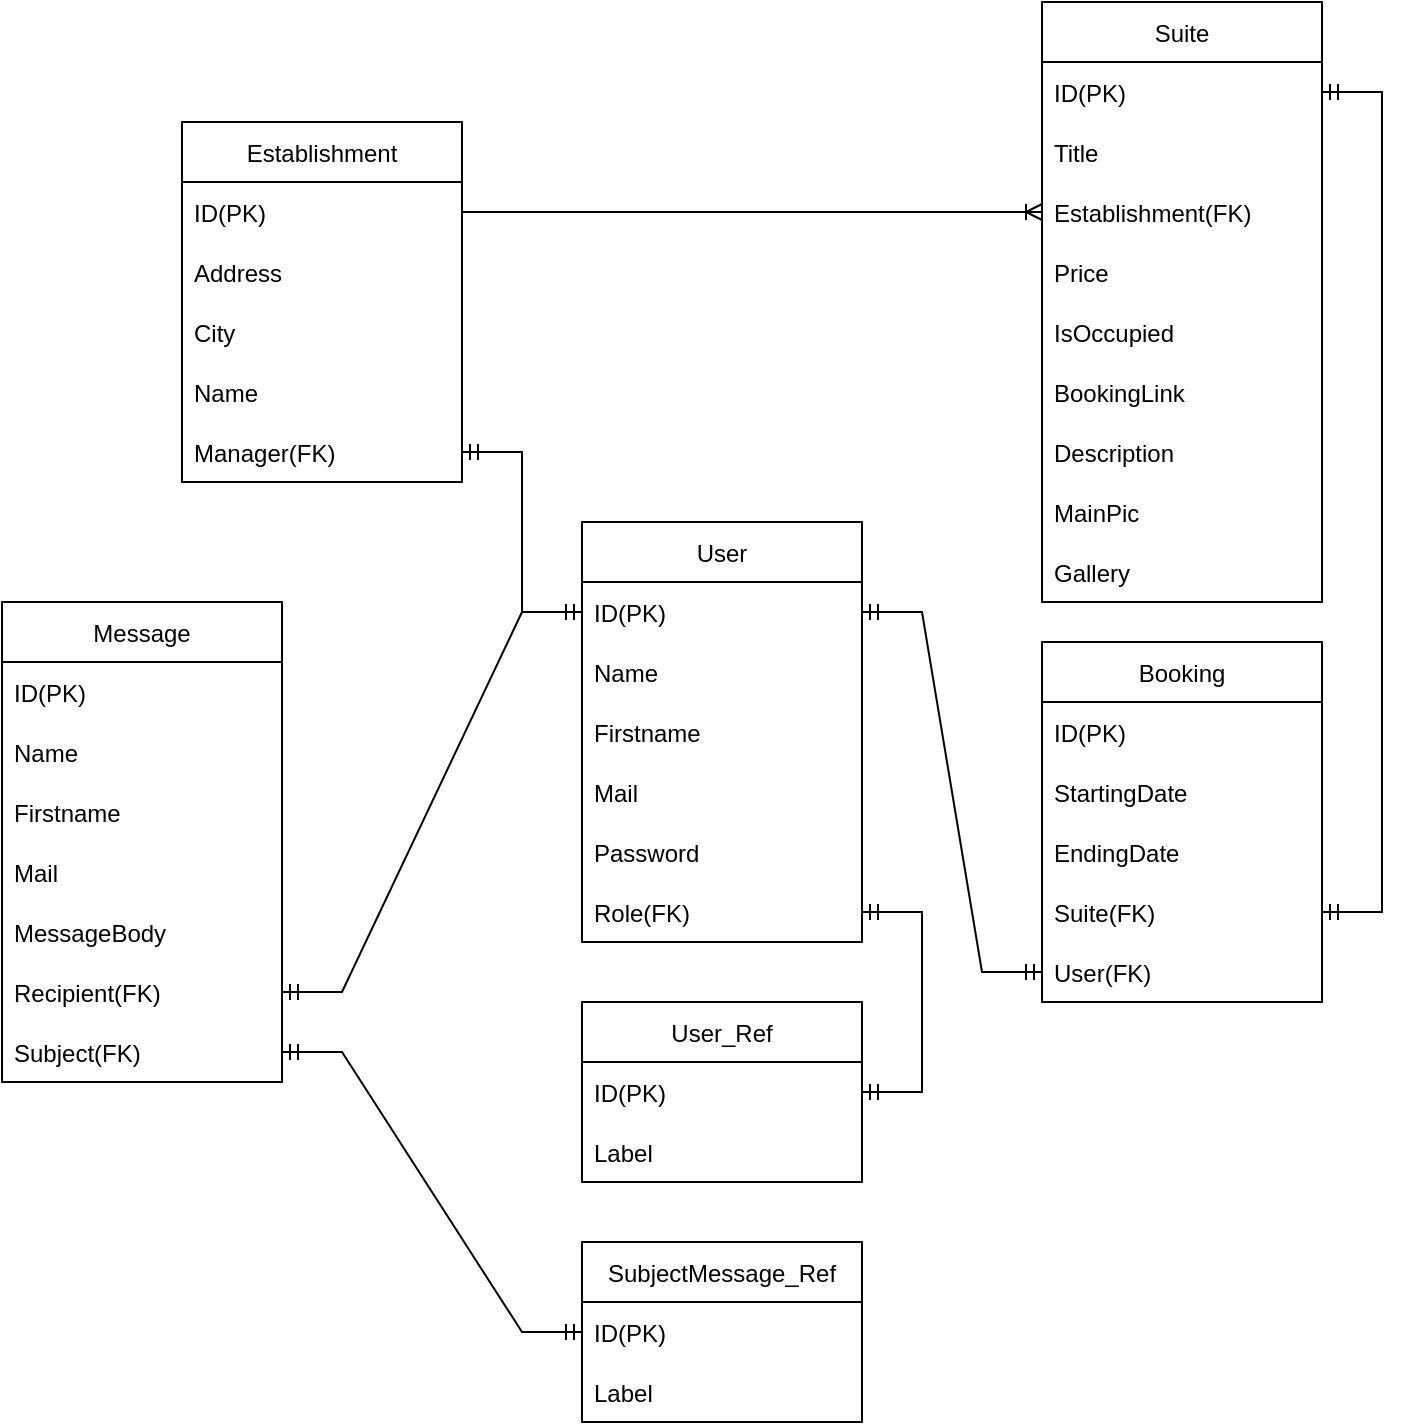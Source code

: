 <mxfile version="17.1.3" type="device"><diagram id="4lhHdXA4gepE6pvM7amv" name="Page-1"><mxGraphModel dx="2237" dy="765" grid="1" gridSize="10" guides="1" tooltips="1" connect="1" arrows="1" fold="1" page="1" pageScale="1" pageWidth="827" pageHeight="1169" math="0" shadow="0"><root><mxCell id="0"/><mxCell id="1" parent="0"/><mxCell id="_1-S4DIQQWBUoeNijA7E-1" value="User" style="swimlane;fontStyle=0;childLayout=stackLayout;horizontal=1;startSize=30;horizontalStack=0;resizeParent=1;resizeParentMax=0;resizeLast=0;collapsible=1;marginBottom=0;" vertex="1" parent="1"><mxGeometry x="230" y="310" width="140" height="210" as="geometry"><mxRectangle x="100" y="90" width="60" height="30" as="alternateBounds"/></mxGeometry></mxCell><mxCell id="_1-S4DIQQWBUoeNijA7E-7" value="ID(PK)" style="text;strokeColor=none;fillColor=none;align=left;verticalAlign=middle;spacingLeft=4;spacingRight=4;overflow=hidden;points=[[0,0.5],[1,0.5]];portConstraint=eastwest;rotatable=0;" vertex="1" parent="_1-S4DIQQWBUoeNijA7E-1"><mxGeometry y="30" width="140" height="30" as="geometry"/></mxCell><mxCell id="_1-S4DIQQWBUoeNijA7E-2" value="Name" style="text;strokeColor=none;fillColor=none;align=left;verticalAlign=middle;spacingLeft=4;spacingRight=4;overflow=hidden;points=[[0,0.5],[1,0.5]];portConstraint=eastwest;rotatable=0;" vertex="1" parent="_1-S4DIQQWBUoeNijA7E-1"><mxGeometry y="60" width="140" height="30" as="geometry"/></mxCell><mxCell id="_1-S4DIQQWBUoeNijA7E-3" value="Firstname" style="text;strokeColor=none;fillColor=none;align=left;verticalAlign=middle;spacingLeft=4;spacingRight=4;overflow=hidden;points=[[0,0.5],[1,0.5]];portConstraint=eastwest;rotatable=0;" vertex="1" parent="_1-S4DIQQWBUoeNijA7E-1"><mxGeometry y="90" width="140" height="30" as="geometry"/></mxCell><mxCell id="_1-S4DIQQWBUoeNijA7E-4" value="Mail" style="text;strokeColor=none;fillColor=none;align=left;verticalAlign=middle;spacingLeft=4;spacingRight=4;overflow=hidden;points=[[0,0.5],[1,0.5]];portConstraint=eastwest;rotatable=0;" vertex="1" parent="_1-S4DIQQWBUoeNijA7E-1"><mxGeometry y="120" width="140" height="30" as="geometry"/></mxCell><mxCell id="_1-S4DIQQWBUoeNijA7E-5" value="Password" style="text;strokeColor=none;fillColor=none;align=left;verticalAlign=middle;spacingLeft=4;spacingRight=4;overflow=hidden;points=[[0,0.5],[1,0.5]];portConstraint=eastwest;rotatable=0;" vertex="1" parent="_1-S4DIQQWBUoeNijA7E-1"><mxGeometry y="150" width="140" height="30" as="geometry"/></mxCell><mxCell id="_1-S4DIQQWBUoeNijA7E-6" value="Role(FK)" style="text;strokeColor=none;fillColor=none;align=left;verticalAlign=middle;spacingLeft=4;spacingRight=4;overflow=hidden;points=[[0,0.5],[1,0.5]];portConstraint=eastwest;rotatable=0;" vertex="1" parent="_1-S4DIQQWBUoeNijA7E-1"><mxGeometry y="180" width="140" height="30" as="geometry"/></mxCell><mxCell id="_1-S4DIQQWBUoeNijA7E-8" value="User_Ref" style="swimlane;fontStyle=0;childLayout=stackLayout;horizontal=1;startSize=30;horizontalStack=0;resizeParent=1;resizeParentMax=0;resizeLast=0;collapsible=1;marginBottom=0;" vertex="1" parent="1"><mxGeometry x="230" y="550" width="140" height="90" as="geometry"/></mxCell><mxCell id="_1-S4DIQQWBUoeNijA7E-9" value="ID(PK)" style="text;strokeColor=none;fillColor=none;align=left;verticalAlign=middle;spacingLeft=4;spacingRight=4;overflow=hidden;points=[[0,0.5],[1,0.5]];portConstraint=eastwest;rotatable=0;" vertex="1" parent="_1-S4DIQQWBUoeNijA7E-8"><mxGeometry y="30" width="140" height="30" as="geometry"/></mxCell><mxCell id="_1-S4DIQQWBUoeNijA7E-10" value="Label" style="text;strokeColor=none;fillColor=none;align=left;verticalAlign=middle;spacingLeft=4;spacingRight=4;overflow=hidden;points=[[0,0.5],[1,0.5]];portConstraint=eastwest;rotatable=0;" vertex="1" parent="_1-S4DIQQWBUoeNijA7E-8"><mxGeometry y="60" width="140" height="30" as="geometry"/></mxCell><mxCell id="_1-S4DIQQWBUoeNijA7E-13" value="" style="edgeStyle=entityRelationEdgeStyle;fontSize=12;html=1;endArrow=ERmandOne;startArrow=ERmandOne;rounded=0;" edge="1" parent="1" source="_1-S4DIQQWBUoeNijA7E-6" target="_1-S4DIQQWBUoeNijA7E-9"><mxGeometry width="100" height="100" relative="1" as="geometry"><mxPoint x="320" y="220" as="sourcePoint"/><mxPoint x="420" y="120" as="targetPoint"/></mxGeometry></mxCell><mxCell id="_1-S4DIQQWBUoeNijA7E-18" value="Establishment" style="swimlane;fontStyle=0;childLayout=stackLayout;horizontal=1;startSize=30;horizontalStack=0;resizeParent=1;resizeParentMax=0;resizeLast=0;collapsible=1;marginBottom=0;" vertex="1" parent="1"><mxGeometry x="30" y="110" width="140" height="180" as="geometry"/></mxCell><mxCell id="_1-S4DIQQWBUoeNijA7E-23" value="ID(PK)" style="text;strokeColor=none;fillColor=none;align=left;verticalAlign=middle;spacingLeft=4;spacingRight=4;overflow=hidden;points=[[0,0.5],[1,0.5]];portConstraint=eastwest;rotatable=0;" vertex="1" parent="_1-S4DIQQWBUoeNijA7E-18"><mxGeometry y="30" width="140" height="30" as="geometry"/></mxCell><mxCell id="_1-S4DIQQWBUoeNijA7E-19" value="Address" style="text;strokeColor=none;fillColor=none;align=left;verticalAlign=middle;spacingLeft=4;spacingRight=4;overflow=hidden;points=[[0,0.5],[1,0.5]];portConstraint=eastwest;rotatable=0;" vertex="1" parent="_1-S4DIQQWBUoeNijA7E-18"><mxGeometry y="60" width="140" height="30" as="geometry"/></mxCell><mxCell id="_1-S4DIQQWBUoeNijA7E-20" value="City" style="text;strokeColor=none;fillColor=none;align=left;verticalAlign=middle;spacingLeft=4;spacingRight=4;overflow=hidden;points=[[0,0.5],[1,0.5]];portConstraint=eastwest;rotatable=0;" vertex="1" parent="_1-S4DIQQWBUoeNijA7E-18"><mxGeometry y="90" width="140" height="30" as="geometry"/></mxCell><mxCell id="_1-S4DIQQWBUoeNijA7E-21" value="Name" style="text;strokeColor=none;fillColor=none;align=left;verticalAlign=middle;spacingLeft=4;spacingRight=4;overflow=hidden;points=[[0,0.5],[1,0.5]];portConstraint=eastwest;rotatable=0;" vertex="1" parent="_1-S4DIQQWBUoeNijA7E-18"><mxGeometry y="120" width="140" height="30" as="geometry"/></mxCell><mxCell id="_1-S4DIQQWBUoeNijA7E-22" value="Manager(FK)" style="text;strokeColor=none;fillColor=none;align=left;verticalAlign=middle;spacingLeft=4;spacingRight=4;overflow=hidden;points=[[0,0.5],[1,0.5]];portConstraint=eastwest;rotatable=0;" vertex="1" parent="_1-S4DIQQWBUoeNijA7E-18"><mxGeometry y="150" width="140" height="30" as="geometry"/></mxCell><mxCell id="_1-S4DIQQWBUoeNijA7E-24" value="" style="edgeStyle=entityRelationEdgeStyle;fontSize=12;html=1;endArrow=ERmandOne;startArrow=ERmandOne;rounded=0;exitX=0;exitY=0.5;exitDx=0;exitDy=0;entryX=1;entryY=0.5;entryDx=0;entryDy=0;" edge="1" parent="1" source="_1-S4DIQQWBUoeNijA7E-7" target="_1-S4DIQQWBUoeNijA7E-22"><mxGeometry width="100" height="100" relative="1" as="geometry"><mxPoint x="350" y="410" as="sourcePoint"/><mxPoint x="100" y="470" as="targetPoint"/></mxGeometry></mxCell><mxCell id="_1-S4DIQQWBUoeNijA7E-25" value="Suite" style="swimlane;fontStyle=0;childLayout=stackLayout;horizontal=1;startSize=30;horizontalStack=0;resizeParent=1;resizeParentMax=0;resizeLast=0;collapsible=1;marginBottom=0;" vertex="1" parent="1"><mxGeometry x="460" y="50" width="140" height="300" as="geometry"/></mxCell><mxCell id="_1-S4DIQQWBUoeNijA7E-34" value="ID(PK)" style="text;strokeColor=none;fillColor=none;align=left;verticalAlign=middle;spacingLeft=4;spacingRight=4;overflow=hidden;points=[[0,0.5],[1,0.5]];portConstraint=eastwest;rotatable=0;" vertex="1" parent="_1-S4DIQQWBUoeNijA7E-25"><mxGeometry y="30" width="140" height="30" as="geometry"/></mxCell><mxCell id="_1-S4DIQQWBUoeNijA7E-26" value="Title" style="text;strokeColor=none;fillColor=none;align=left;verticalAlign=middle;spacingLeft=4;spacingRight=4;overflow=hidden;points=[[0,0.5],[1,0.5]];portConstraint=eastwest;rotatable=0;" vertex="1" parent="_1-S4DIQQWBUoeNijA7E-25"><mxGeometry y="60" width="140" height="30" as="geometry"/></mxCell><mxCell id="_1-S4DIQQWBUoeNijA7E-27" value="Establishment(FK)" style="text;strokeColor=none;fillColor=none;align=left;verticalAlign=middle;spacingLeft=4;spacingRight=4;overflow=hidden;points=[[0,0.5],[1,0.5]];portConstraint=eastwest;rotatable=0;" vertex="1" parent="_1-S4DIQQWBUoeNijA7E-25"><mxGeometry y="90" width="140" height="30" as="geometry"/></mxCell><mxCell id="_1-S4DIQQWBUoeNijA7E-28" value="Price" style="text;strokeColor=none;fillColor=none;align=left;verticalAlign=middle;spacingLeft=4;spacingRight=4;overflow=hidden;points=[[0,0.5],[1,0.5]];portConstraint=eastwest;rotatable=0;" vertex="1" parent="_1-S4DIQQWBUoeNijA7E-25"><mxGeometry y="120" width="140" height="30" as="geometry"/></mxCell><mxCell id="_1-S4DIQQWBUoeNijA7E-29" value="IsOccupied" style="text;strokeColor=none;fillColor=none;align=left;verticalAlign=middle;spacingLeft=4;spacingRight=4;overflow=hidden;points=[[0,0.5],[1,0.5]];portConstraint=eastwest;rotatable=0;" vertex="1" parent="_1-S4DIQQWBUoeNijA7E-25"><mxGeometry y="150" width="140" height="30" as="geometry"/></mxCell><mxCell id="_1-S4DIQQWBUoeNijA7E-30" value="BookingLink" style="text;strokeColor=none;fillColor=none;align=left;verticalAlign=middle;spacingLeft=4;spacingRight=4;overflow=hidden;points=[[0,0.5],[1,0.5]];portConstraint=eastwest;rotatable=0;" vertex="1" parent="_1-S4DIQQWBUoeNijA7E-25"><mxGeometry y="180" width="140" height="30" as="geometry"/></mxCell><mxCell id="_1-S4DIQQWBUoeNijA7E-31" value="Description" style="text;strokeColor=none;fillColor=none;align=left;verticalAlign=middle;spacingLeft=4;spacingRight=4;overflow=hidden;points=[[0,0.5],[1,0.5]];portConstraint=eastwest;rotatable=0;" vertex="1" parent="_1-S4DIQQWBUoeNijA7E-25"><mxGeometry y="210" width="140" height="30" as="geometry"/></mxCell><mxCell id="_1-S4DIQQWBUoeNijA7E-32" value="MainPic" style="text;strokeColor=none;fillColor=none;align=left;verticalAlign=middle;spacingLeft=4;spacingRight=4;overflow=hidden;points=[[0,0.5],[1,0.5]];portConstraint=eastwest;rotatable=0;" vertex="1" parent="_1-S4DIQQWBUoeNijA7E-25"><mxGeometry y="240" width="140" height="30" as="geometry"/></mxCell><mxCell id="_1-S4DIQQWBUoeNijA7E-33" value="Gallery" style="text;strokeColor=none;fillColor=none;align=left;verticalAlign=middle;spacingLeft=4;spacingRight=4;overflow=hidden;points=[[0,0.5],[1,0.5]];portConstraint=eastwest;rotatable=0;" vertex="1" parent="_1-S4DIQQWBUoeNijA7E-25"><mxGeometry y="270" width="140" height="30" as="geometry"/></mxCell><mxCell id="_1-S4DIQQWBUoeNijA7E-35" value="" style="edgeStyle=entityRelationEdgeStyle;fontSize=12;html=1;endArrow=ERoneToMany;rounded=0;" edge="1" parent="1" source="_1-S4DIQQWBUoeNijA7E-23" target="_1-S4DIQQWBUoeNijA7E-27"><mxGeometry width="100" height="100" relative="1" as="geometry"><mxPoint x="510" y="190" as="sourcePoint"/><mxPoint x="600" y="90" as="targetPoint"/></mxGeometry></mxCell><mxCell id="_1-S4DIQQWBUoeNijA7E-36" value="Booking" style="swimlane;fontStyle=0;childLayout=stackLayout;horizontal=1;startSize=30;horizontalStack=0;resizeParent=1;resizeParentMax=0;resizeLast=0;collapsible=1;marginBottom=0;" vertex="1" parent="1"><mxGeometry x="460" y="370" width="140" height="180" as="geometry"/></mxCell><mxCell id="_1-S4DIQQWBUoeNijA7E-37" value="ID(PK)" style="text;strokeColor=none;fillColor=none;align=left;verticalAlign=middle;spacingLeft=4;spacingRight=4;overflow=hidden;points=[[0,0.5],[1,0.5]];portConstraint=eastwest;rotatable=0;" vertex="1" parent="_1-S4DIQQWBUoeNijA7E-36"><mxGeometry y="30" width="140" height="30" as="geometry"/></mxCell><mxCell id="_1-S4DIQQWBUoeNijA7E-38" value="StartingDate" style="text;strokeColor=none;fillColor=none;align=left;verticalAlign=middle;spacingLeft=4;spacingRight=4;overflow=hidden;points=[[0,0.5],[1,0.5]];portConstraint=eastwest;rotatable=0;" vertex="1" parent="_1-S4DIQQWBUoeNijA7E-36"><mxGeometry y="60" width="140" height="30" as="geometry"/></mxCell><mxCell id="_1-S4DIQQWBUoeNijA7E-39" value="EndingDate" style="text;strokeColor=none;fillColor=none;align=left;verticalAlign=middle;spacingLeft=4;spacingRight=4;overflow=hidden;points=[[0,0.5],[1,0.5]];portConstraint=eastwest;rotatable=0;" vertex="1" parent="_1-S4DIQQWBUoeNijA7E-36"><mxGeometry y="90" width="140" height="30" as="geometry"/></mxCell><mxCell id="_1-S4DIQQWBUoeNijA7E-41" value="Suite(FK)" style="text;strokeColor=none;fillColor=none;align=left;verticalAlign=middle;spacingLeft=4;spacingRight=4;overflow=hidden;points=[[0,0.5],[1,0.5]];portConstraint=eastwest;rotatable=0;" vertex="1" parent="_1-S4DIQQWBUoeNijA7E-36"><mxGeometry y="120" width="140" height="30" as="geometry"/></mxCell><mxCell id="_1-S4DIQQWBUoeNijA7E-42" value="User(FK)" style="text;strokeColor=none;fillColor=none;align=left;verticalAlign=middle;spacingLeft=4;spacingRight=4;overflow=hidden;points=[[0,0.5],[1,0.5]];portConstraint=eastwest;rotatable=0;" vertex="1" parent="_1-S4DIQQWBUoeNijA7E-36"><mxGeometry y="150" width="140" height="30" as="geometry"/></mxCell><mxCell id="_1-S4DIQQWBUoeNijA7E-45" value="" style="edgeStyle=entityRelationEdgeStyle;fontSize=12;html=1;endArrow=ERmandOne;startArrow=ERmandOne;rounded=0;strokeColor=default;" edge="1" parent="1" source="_1-S4DIQQWBUoeNijA7E-34" target="_1-S4DIQQWBUoeNijA7E-41"><mxGeometry width="100" height="100" relative="1" as="geometry"><mxPoint x="700" y="317" as="sourcePoint"/><mxPoint x="740" y="120" as="targetPoint"/></mxGeometry></mxCell><mxCell id="_1-S4DIQQWBUoeNijA7E-46" value="" style="edgeStyle=entityRelationEdgeStyle;fontSize=12;html=1;endArrow=ERmandOne;startArrow=ERmandOne;rounded=0;strokeColor=default;exitX=1;exitY=0.5;exitDx=0;exitDy=0;" edge="1" parent="1" source="_1-S4DIQQWBUoeNijA7E-7" target="_1-S4DIQQWBUoeNijA7E-42"><mxGeometry width="100" height="100" relative="1" as="geometry"><mxPoint x="400" y="540" as="sourcePoint"/><mxPoint x="500" y="440" as="targetPoint"/></mxGeometry></mxCell><mxCell id="_1-S4DIQQWBUoeNijA7E-47" value="Message" style="swimlane;fontStyle=0;childLayout=stackLayout;horizontal=1;startSize=30;horizontalStack=0;resizeParent=1;resizeParentMax=0;resizeLast=0;collapsible=1;marginBottom=0;" vertex="1" parent="1"><mxGeometry x="-60" y="350" width="140" height="240" as="geometry"/></mxCell><mxCell id="_1-S4DIQQWBUoeNijA7E-48" value="ID(PK)" style="text;strokeColor=none;fillColor=none;align=left;verticalAlign=middle;spacingLeft=4;spacingRight=4;overflow=hidden;points=[[0,0.5],[1,0.5]];portConstraint=eastwest;rotatable=0;" vertex="1" parent="_1-S4DIQQWBUoeNijA7E-47"><mxGeometry y="30" width="140" height="30" as="geometry"/></mxCell><mxCell id="_1-S4DIQQWBUoeNijA7E-49" value="Name" style="text;strokeColor=none;fillColor=none;align=left;verticalAlign=middle;spacingLeft=4;spacingRight=4;overflow=hidden;points=[[0,0.5],[1,0.5]];portConstraint=eastwest;rotatable=0;" vertex="1" parent="_1-S4DIQQWBUoeNijA7E-47"><mxGeometry y="60" width="140" height="30" as="geometry"/></mxCell><mxCell id="_1-S4DIQQWBUoeNijA7E-50" value="Firstname" style="text;strokeColor=none;fillColor=none;align=left;verticalAlign=middle;spacingLeft=4;spacingRight=4;overflow=hidden;points=[[0,0.5],[1,0.5]];portConstraint=eastwest;rotatable=0;" vertex="1" parent="_1-S4DIQQWBUoeNijA7E-47"><mxGeometry y="90" width="140" height="30" as="geometry"/></mxCell><mxCell id="_1-S4DIQQWBUoeNijA7E-51" value="Mail" style="text;strokeColor=none;fillColor=none;align=left;verticalAlign=middle;spacingLeft=4;spacingRight=4;overflow=hidden;points=[[0,0.5],[1,0.5]];portConstraint=eastwest;rotatable=0;" vertex="1" parent="_1-S4DIQQWBUoeNijA7E-47"><mxGeometry y="120" width="140" height="30" as="geometry"/></mxCell><mxCell id="_1-S4DIQQWBUoeNijA7E-52" value="MessageBody" style="text;strokeColor=none;fillColor=none;align=left;verticalAlign=middle;spacingLeft=4;spacingRight=4;overflow=hidden;points=[[0,0.5],[1,0.5]];portConstraint=eastwest;rotatable=0;" vertex="1" parent="_1-S4DIQQWBUoeNijA7E-47"><mxGeometry y="150" width="140" height="30" as="geometry"/></mxCell><mxCell id="_1-S4DIQQWBUoeNijA7E-53" value="Recipient(FK)" style="text;strokeColor=none;fillColor=none;align=left;verticalAlign=middle;spacingLeft=4;spacingRight=4;overflow=hidden;points=[[0,0.5],[1,0.5]];portConstraint=eastwest;rotatable=0;" vertex="1" parent="_1-S4DIQQWBUoeNijA7E-47"><mxGeometry y="180" width="140" height="30" as="geometry"/></mxCell><mxCell id="_1-S4DIQQWBUoeNijA7E-54" value="Subject(FK)" style="text;strokeColor=none;fillColor=none;align=left;verticalAlign=middle;spacingLeft=4;spacingRight=4;overflow=hidden;points=[[0,0.5],[1,0.5]];portConstraint=eastwest;rotatable=0;" vertex="1" parent="_1-S4DIQQWBUoeNijA7E-47"><mxGeometry y="210" width="140" height="30" as="geometry"/></mxCell><mxCell id="_1-S4DIQQWBUoeNijA7E-56" value="" style="edgeStyle=entityRelationEdgeStyle;fontSize=12;html=1;endArrow=ERmandOne;startArrow=ERmandOne;rounded=0;strokeColor=default;" edge="1" parent="1" source="_1-S4DIQQWBUoeNijA7E-53" target="_1-S4DIQQWBUoeNijA7E-7"><mxGeometry width="100" height="100" relative="1" as="geometry"><mxPoint x="80" y="500" as="sourcePoint"/><mxPoint x="180" y="400" as="targetPoint"/></mxGeometry></mxCell><mxCell id="_1-S4DIQQWBUoeNijA7E-57" value="SubjectMessage_Ref" style="swimlane;fontStyle=0;childLayout=stackLayout;horizontal=1;startSize=30;horizontalStack=0;resizeParent=1;resizeParentMax=0;resizeLast=0;collapsible=1;marginBottom=0;" vertex="1" parent="1"><mxGeometry x="230" y="670" width="140" height="90" as="geometry"/></mxCell><mxCell id="_1-S4DIQQWBUoeNijA7E-58" value="ID(PK)" style="text;strokeColor=none;fillColor=none;align=left;verticalAlign=middle;spacingLeft=4;spacingRight=4;overflow=hidden;points=[[0,0.5],[1,0.5]];portConstraint=eastwest;rotatable=0;" vertex="1" parent="_1-S4DIQQWBUoeNijA7E-57"><mxGeometry y="30" width="140" height="30" as="geometry"/></mxCell><mxCell id="_1-S4DIQQWBUoeNijA7E-59" value="Label" style="text;strokeColor=none;fillColor=none;align=left;verticalAlign=middle;spacingLeft=4;spacingRight=4;overflow=hidden;points=[[0,0.5],[1,0.5]];portConstraint=eastwest;rotatable=0;" vertex="1" parent="_1-S4DIQQWBUoeNijA7E-57"><mxGeometry y="60" width="140" height="30" as="geometry"/></mxCell><mxCell id="_1-S4DIQQWBUoeNijA7E-61" value="" style="edgeStyle=entityRelationEdgeStyle;fontSize=12;html=1;endArrow=ERmandOne;startArrow=ERmandOne;rounded=0;strokeColor=default;entryX=0;entryY=0.5;entryDx=0;entryDy=0;" edge="1" parent="1" source="_1-S4DIQQWBUoeNijA7E-54" target="_1-S4DIQQWBUoeNijA7E-58"><mxGeometry width="100" height="100" relative="1" as="geometry"><mxPoint x="40" y="730" as="sourcePoint"/><mxPoint x="140" y="630" as="targetPoint"/></mxGeometry></mxCell></root></mxGraphModel></diagram></mxfile>